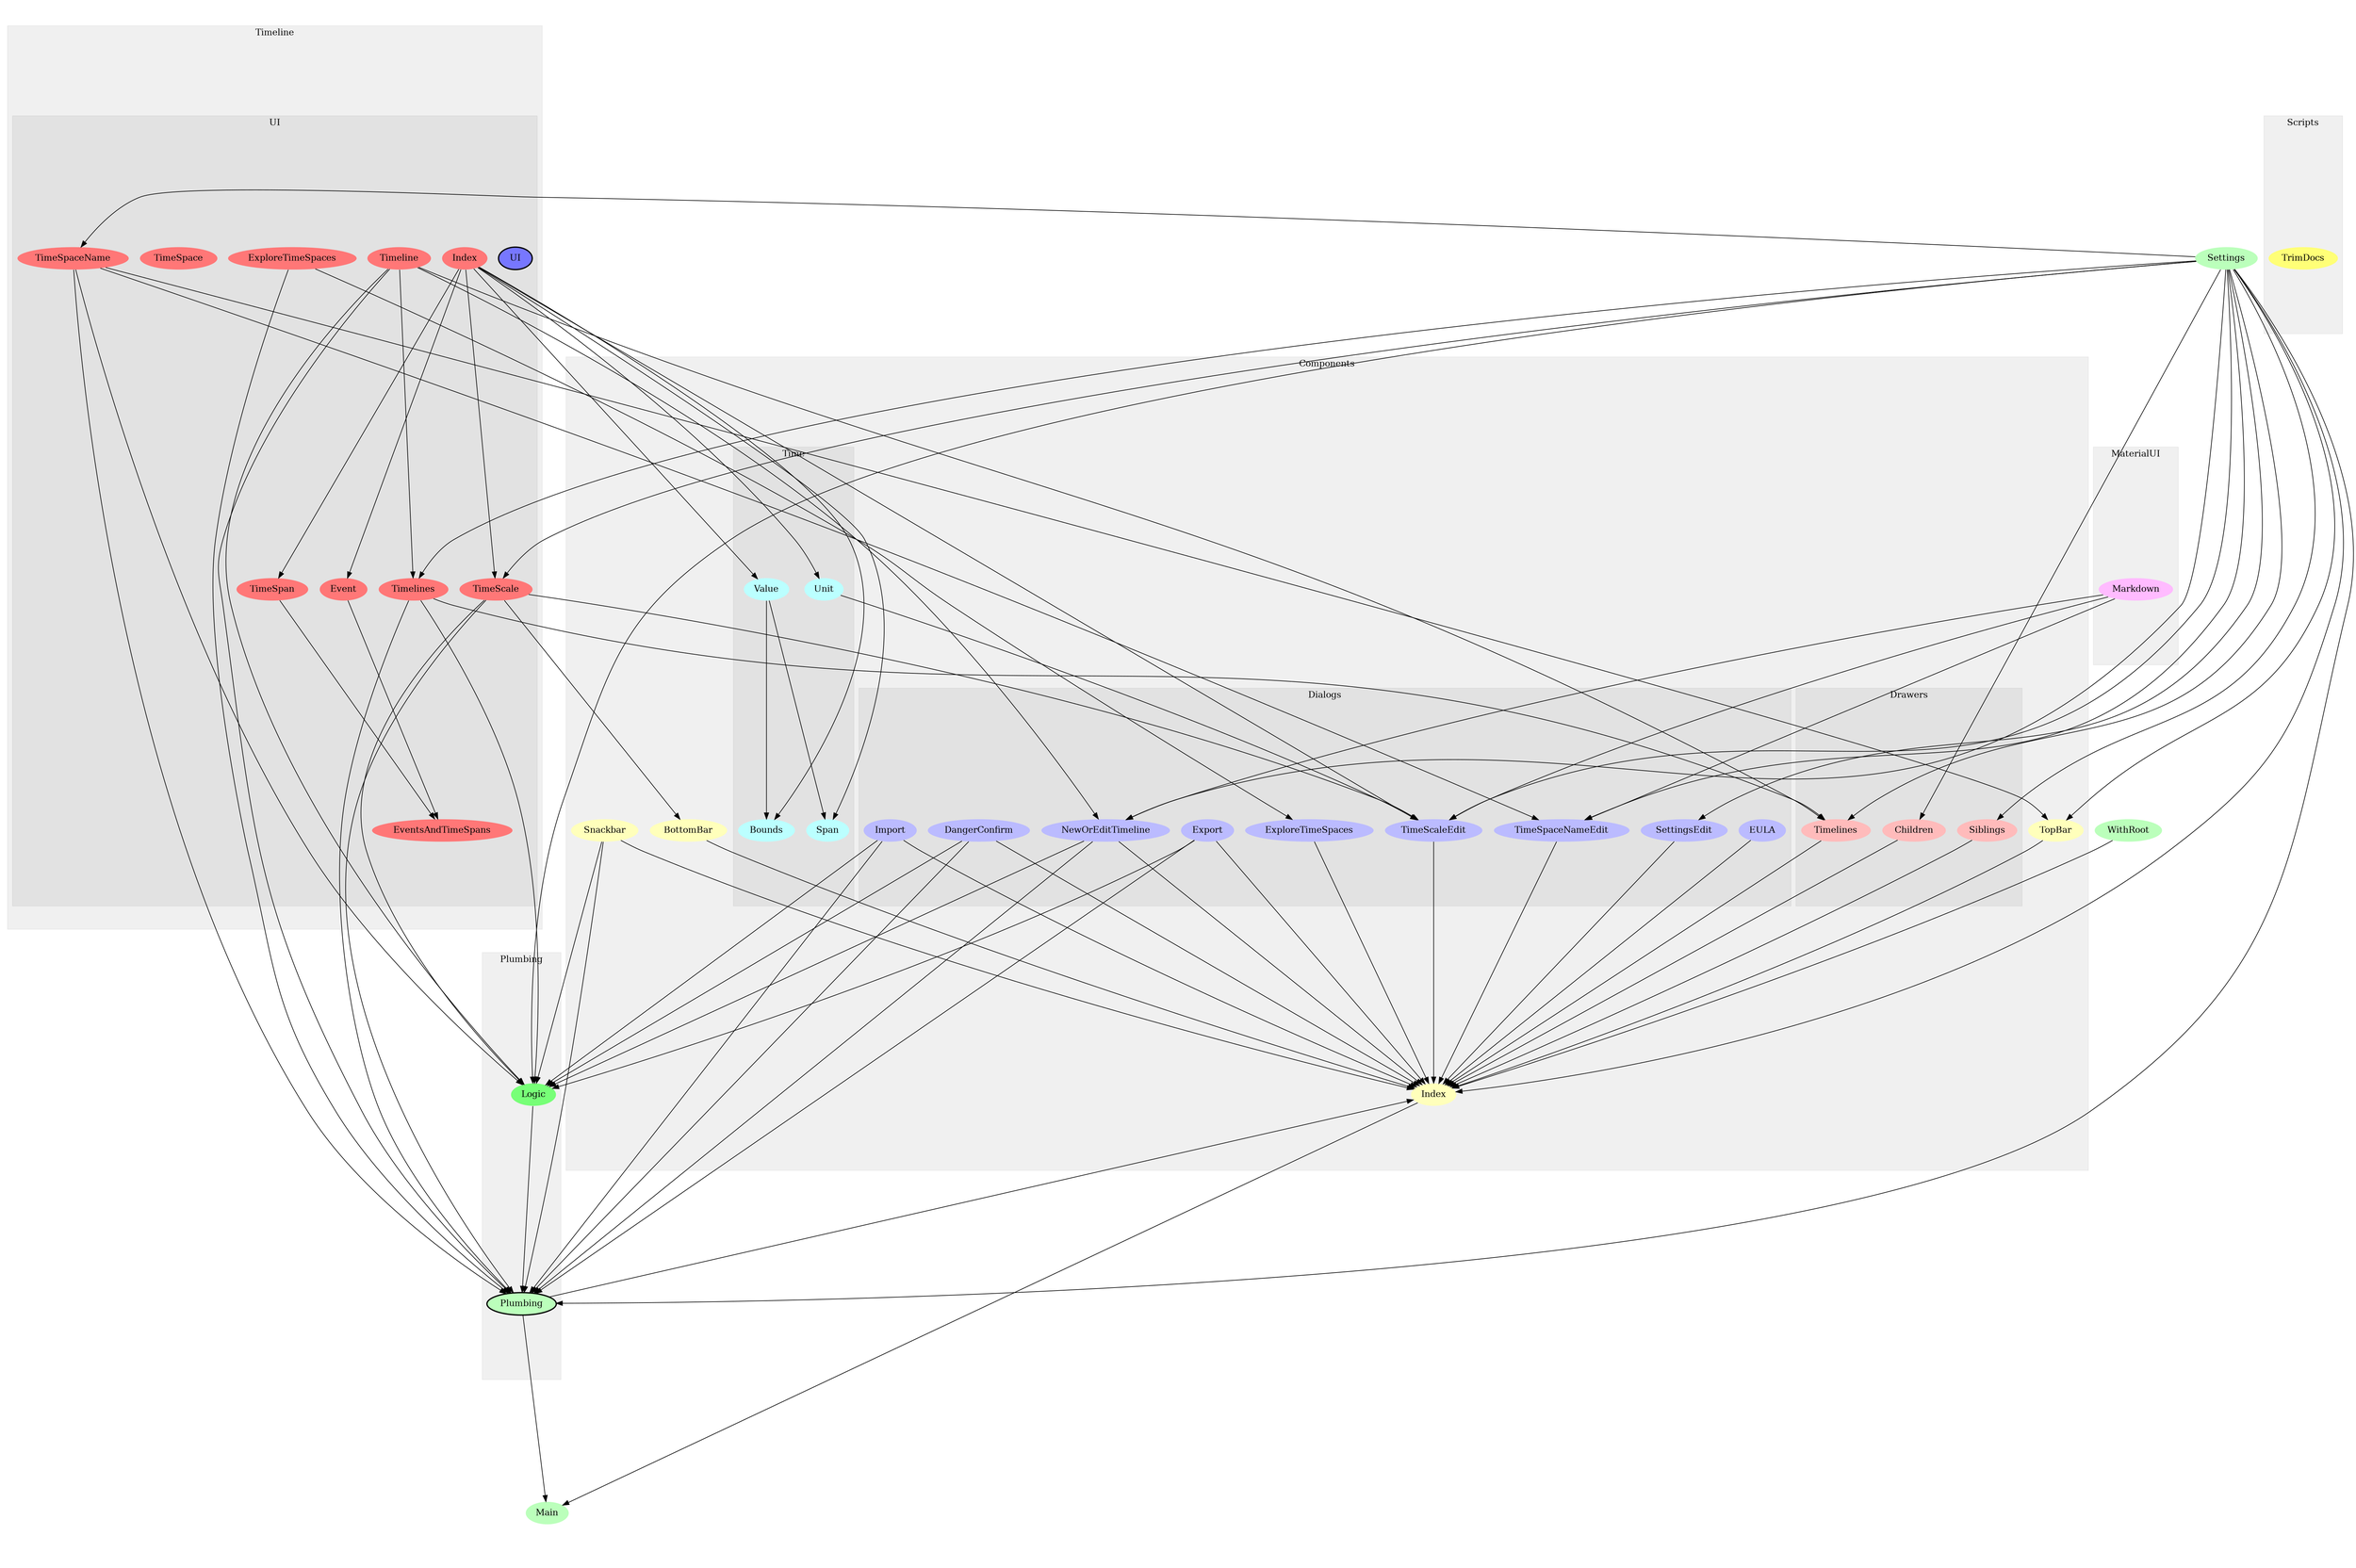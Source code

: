 digraph Modules {
size="48,32";
ratio="fill";
u12[label="WithRoot",style="filled",fillcolor="#bbffbb",penwidth="0"];
u13[label="Settings",style="filled",fillcolor="#bbffbb",penwidth="0"];
u36[label="Main",style="filled",fillcolor="#bbffbb",penwidth="0"];
subgraph cluster_0 {
label="Components";
color="#0000000F";
style="filled";
u22[label="TopBar",style="filled",fillcolor="#ffffbb",penwidth="0"];
u23[label="Snackbar",style="filled",fillcolor="#ffffbb",penwidth="0"];
u24[label="Index",style="filled",fillcolor="#ffffbb",penwidth="0"];
u34[label="BottomBar",style="filled",fillcolor="#ffffbb",penwidth="0"];
subgraph cluster_1 {
label="Dialogs";
color="#0000000F";
style="filled";
u25[label="ExploreTimeSpaces",style="filled",fillcolor="#bbbbff",penwidth="0"];
u26[label="NewOrEditTimeline",style="filled",fillcolor="#bbbbff",penwidth="0"];
u27[label="EULA",style="filled",fillcolor="#bbbbff",penwidth="0"];
u28[label="SettingsEdit",style="filled",fillcolor="#bbbbff",penwidth="0"];
u29[label="TimeSpaceNameEdit",style="filled",fillcolor="#bbbbff",penwidth="0"];
u30[label="Export",style="filled",fillcolor="#bbbbff",penwidth="0"];
u31[label="Import",style="filled",fillcolor="#bbbbff",penwidth="0"];
u32[label="DangerConfirm",style="filled",fillcolor="#bbbbff",penwidth="0"];
u33[label="TimeScaleEdit",style="filled",fillcolor="#bbbbff",penwidth="0"];

}
subgraph cluster_2 {
label="Drawers";
color="#0000000F";
style="filled";
u19[label="Children",style="filled",fillcolor="#ffbbbb",penwidth="0"];
u20[label="Siblings",style="filled",fillcolor="#ffbbbb",penwidth="0"];
u21[label="Timelines",style="filled",fillcolor="#ffbbbb",penwidth="0"];

}
subgraph cluster_3 {
label="Time";
color="#0000000F";
style="filled";
u15[label="Unit",style="filled",fillcolor="#bbffff",penwidth="0"];
u16[label="Span",style="filled",fillcolor="#bbffff",penwidth="0"];
u17[label="Value",style="filled",fillcolor="#bbffff",penwidth="0"];
u18[label="Bounds",style="filled",fillcolor="#bbffff",penwidth="0"];

}

}
subgraph cluster_4 {
label="MaterialUI";
color="#0000000F";
style="filled";
u14[label="Markdown",style="filled",fillcolor="#ffbbff",penwidth="0"];

}
subgraph cluster_5 {
label="Plumbing";
color="#0000000F";
style="filled";
u37[label="Plumbing",style="filled,bold",fillcolor="#bbffbb"];
u0[label="Logic",style="filled",fillcolor="#77ff77",penwidth="0"];

}
subgraph cluster_6 {
label="Scripts";
color="#0000000F";
style="filled";
u35[label="TrimDocs",style="filled",fillcolor="#ffff77",penwidth="0"];

}
subgraph cluster_7 {
label="Timeline";
color="#0000000F";
style="filled";
subgraph cluster_8 {
label="UI";
color="#0000000F";
style="filled";
u1[label="UI",style="filled,bold",fillcolor="#7777ff"];
u2[label="ExploreTimeSpaces",style="filled",fillcolor="#ff7777",penwidth="0"];
u3[label="Timeline",style="filled",fillcolor="#ff7777",penwidth="0"];
u4[label="Index",style="filled",fillcolor="#ff7777",penwidth="0"];
u5[label="TimeSpace",style="filled",fillcolor="#ff7777",penwidth="0"];
u6[label="TimeSpan",style="filled",fillcolor="#ff7777",penwidth="0"];
u7[label="Event",style="filled",fillcolor="#ff7777",penwidth="0"];
u8[label="EventsAndTimeSpans",style="filled",fillcolor="#ff7777",penwidth="0"];
u9[label="TimeScale",style="filled",fillcolor="#ff7777",penwidth="0"];
u10[label="Timelines",style="filled",fillcolor="#ff7777",penwidth="0"];
u11[label="TimeSpaceName",style="filled",fillcolor="#ff7777",penwidth="0"];

}

}
u3 -> u0;
u9 -> u0;
u10 -> u0;
u11 -> u0;
u13 -> u0;
u23 -> u0;
u26 -> u0;
u30 -> u0;
u31 -> u0;
u32 -> u0;
u4 -> u6;
u4 -> u7;
u6 -> u8;
u7 -> u8;
u4 -> u9;
u13 -> u9;
u3 -> u10;
u13 -> u10;
u13 -> u11;
u4 -> u15;
u4 -> u16;
u17 -> u16;
u4 -> u17;
u4 -> u18;
u17 -> u18;
u13 -> u19;
u13 -> u20;
u3 -> u21;
u10 -> u21;
u13 -> u21;
u11 -> u22;
u13 -> u22;
u12 -> u24;
u13 -> u24;
u19 -> u24;
u20 -> u24;
u21 -> u24;
u22 -> u24;
u23 -> u24;
u25 -> u24;
u26 -> u24;
u27 -> u24;
u28 -> u24;
u29 -> u24;
u30 -> u24;
u31 -> u24;
u32 -> u24;
u33 -> u24;
u34 -> u24;
u37 -> u24;
u2 -> u25;
u3 -> u26;
u13 -> u26;
u14 -> u26;
u13 -> u28;
u11 -> u29;
u13 -> u29;
u14 -> u29;
u4 -> u33;
u9 -> u33;
u13 -> u33;
u14 -> u33;
u15 -> u33;
u9 -> u34;
u24 -> u36;
u37 -> u36;
u0 -> u37;
u2 -> u37;
u3 -> u37;
u9 -> u37;
u10 -> u37;
u11 -> u37;
u13 -> u37;
u23 -> u37;
u26 -> u37;
u30 -> u37;
u31 -> u37;
u32 -> u37;

}
